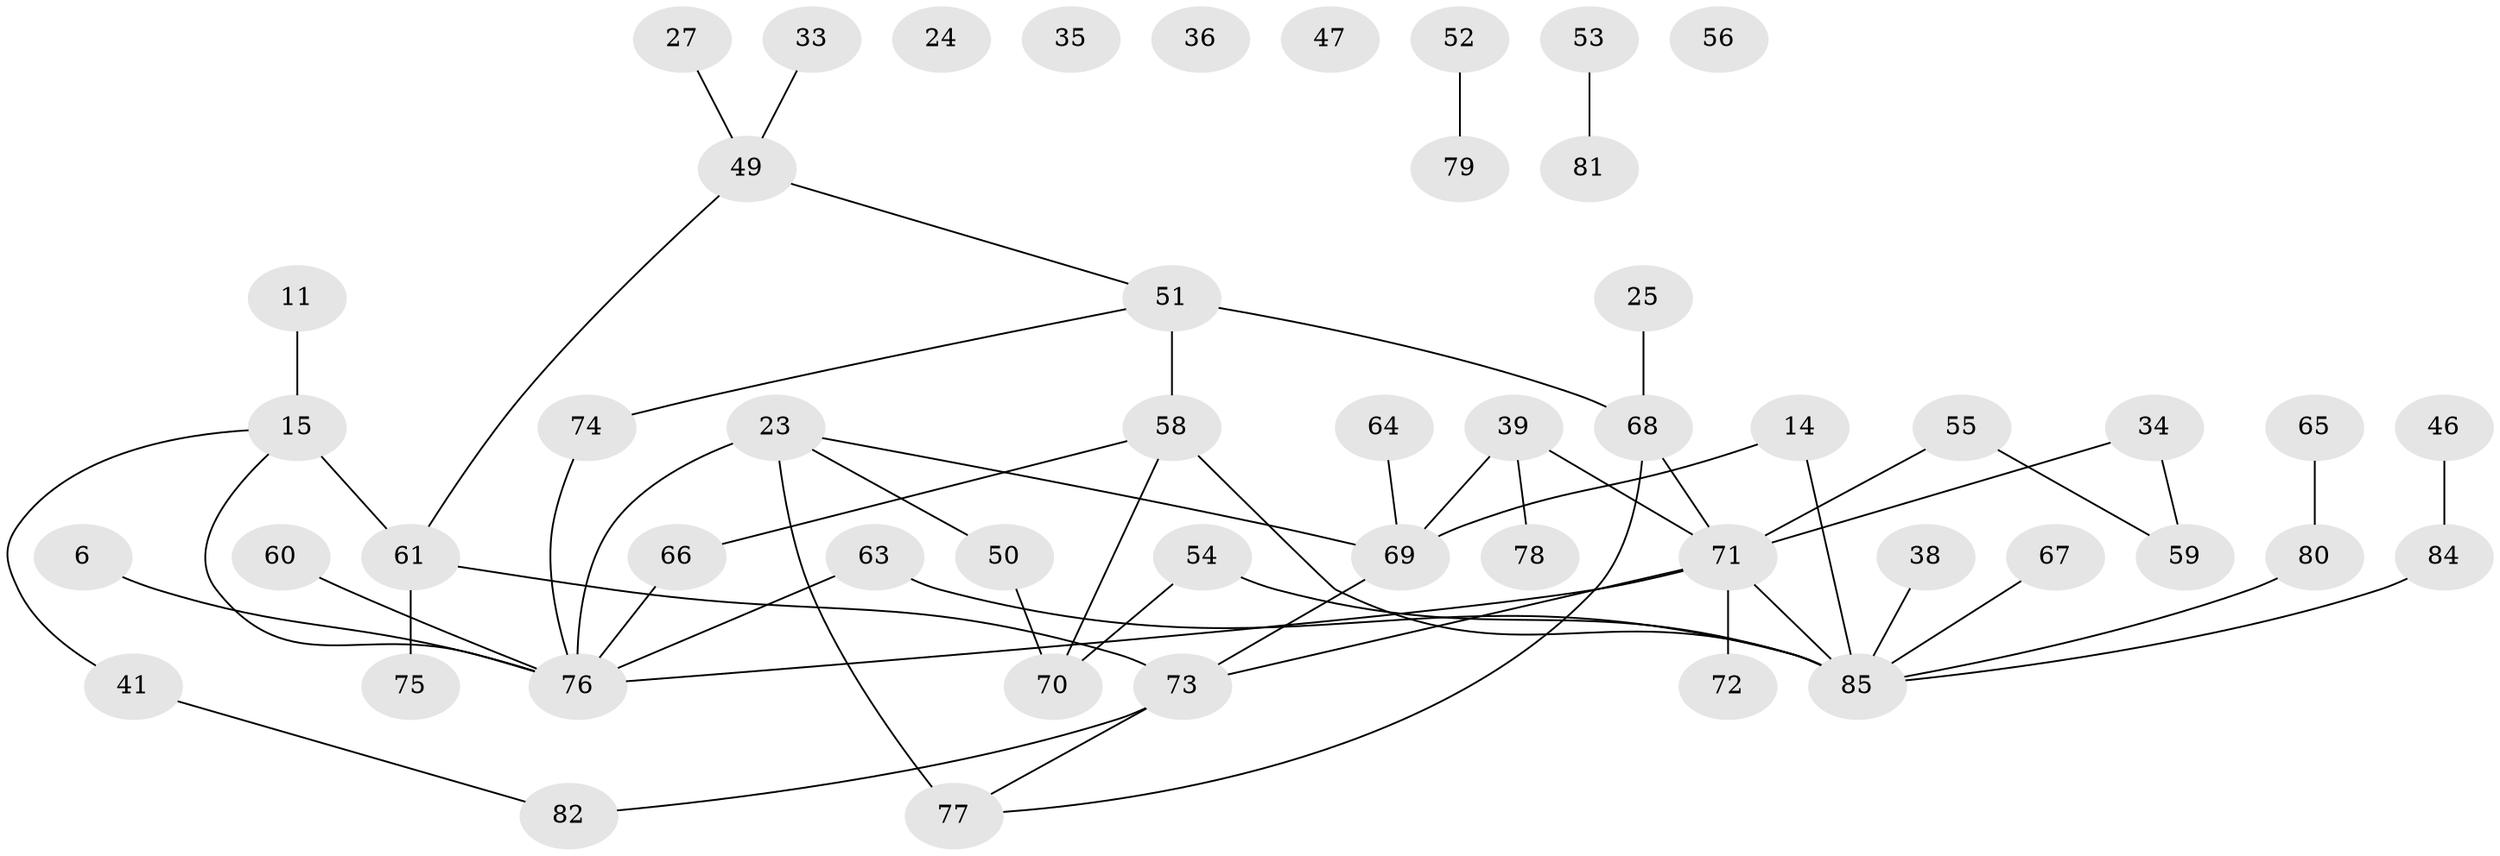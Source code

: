 // original degree distribution, {4: 0.15294117647058825, 5: 0.08235294117647059, 6: 0.03529411764705882, 3: 0.17647058823529413, 1: 0.25882352941176473, 2: 0.23529411764705882, 0: 0.058823529411764705}
// Generated by graph-tools (version 1.1) at 2025/44/03/04/25 21:44:10]
// undirected, 51 vertices, 58 edges
graph export_dot {
graph [start="1"]
  node [color=gray90,style=filled];
  6;
  11;
  14;
  15 [super="+13"];
  23;
  24;
  25;
  27;
  33;
  34;
  35;
  36;
  38;
  39 [super="+17"];
  41 [super="+4+9"];
  46;
  47;
  49;
  50;
  51 [super="+20"];
  52;
  53;
  54 [super="+44"];
  55;
  56;
  58;
  59;
  60;
  61 [super="+8+16"];
  63 [super="+62"];
  64;
  65;
  66;
  67;
  68 [super="+45"];
  69 [super="+18+10+57"];
  70;
  71 [super="+2+32+26"];
  72;
  73 [super="+43+19+42+28+29+30+21"];
  74;
  75;
  76 [super="+48"];
  77 [super="+1"];
  78;
  79;
  80;
  81;
  82;
  84 [super="+22"];
  85 [super="+3+5+37+83"];
  6 -- 76;
  11 -- 15;
  14 -- 85 [weight=2];
  14 -- 69 [weight=2];
  15 -- 41;
  15 -- 76;
  15 -- 61 [weight=2];
  23 -- 50;
  23 -- 76 [weight=2];
  23 -- 77 [weight=2];
  23 -- 69;
  25 -- 68;
  27 -- 49;
  33 -- 49;
  34 -- 59;
  34 -- 71;
  38 -- 85;
  39 -- 69;
  39 -- 71;
  39 -- 78;
  41 -- 82;
  46 -- 84;
  49 -- 51;
  49 -- 61;
  50 -- 70;
  51 -- 68 [weight=2];
  51 -- 74;
  51 -- 58;
  52 -- 79;
  53 -- 81;
  54 -- 70;
  54 -- 85;
  55 -- 59;
  55 -- 71;
  58 -- 66;
  58 -- 70;
  58 -- 85 [weight=2];
  60 -- 76;
  61 -- 75;
  61 -- 73;
  63 -- 85 [weight=2];
  63 -- 76;
  64 -- 69;
  65 -- 80;
  66 -- 76;
  67 -- 85;
  68 -- 77;
  68 -- 71;
  69 -- 73;
  71 -- 72;
  71 -- 85 [weight=2];
  71 -- 76 [weight=2];
  71 -- 73;
  73 -- 82;
  73 -- 77;
  74 -- 76;
  80 -- 85 [weight=2];
  84 -- 85 [weight=4];
}
